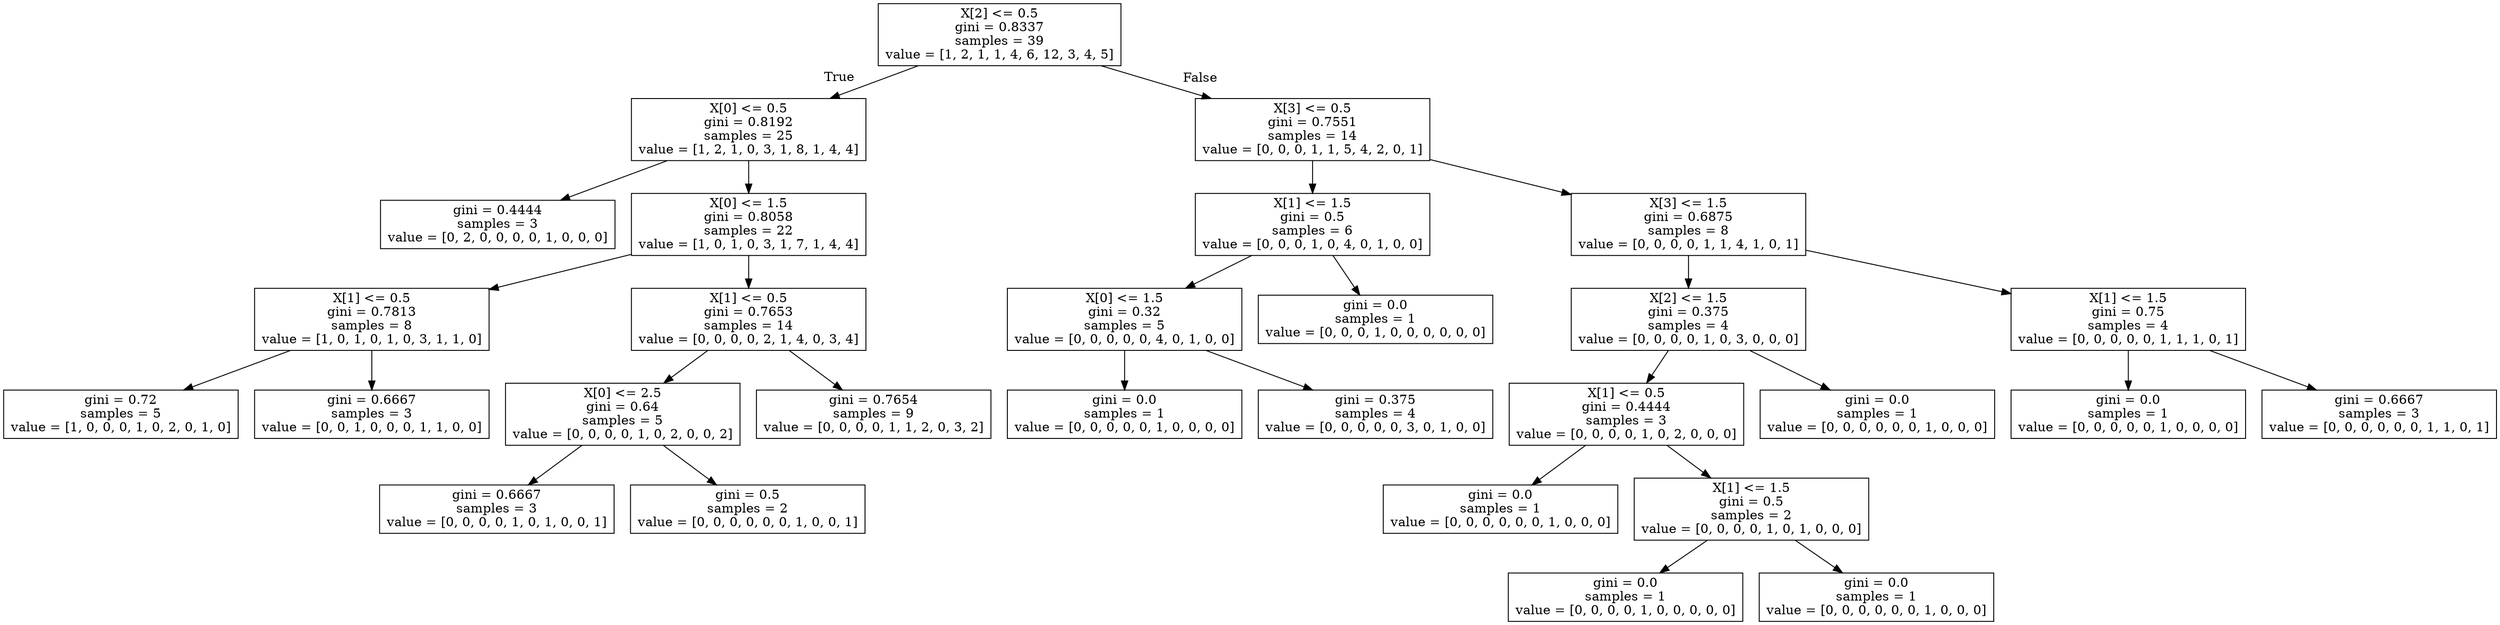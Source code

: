 digraph Tree {
node [shape=box] ;
0 [label="X[2] <= 0.5\ngini = 0.8337\nsamples = 39\nvalue = [1, 2, 1, 1, 4, 6, 12, 3, 4, 5]"] ;
1 [label="X[0] <= 0.5\ngini = 0.8192\nsamples = 25\nvalue = [1, 2, 1, 0, 3, 1, 8, 1, 4, 4]"] ;
0 -> 1 [labeldistance=2.5, labelangle=45, headlabel="True"] ;
2 [label="gini = 0.4444\nsamples = 3\nvalue = [0, 2, 0, 0, 0, 0, 1, 0, 0, 0]"] ;
1 -> 2 ;
3 [label="X[0] <= 1.5\ngini = 0.8058\nsamples = 22\nvalue = [1, 0, 1, 0, 3, 1, 7, 1, 4, 4]"] ;
1 -> 3 ;
4 [label="X[1] <= 0.5\ngini = 0.7813\nsamples = 8\nvalue = [1, 0, 1, 0, 1, 0, 3, 1, 1, 0]"] ;
3 -> 4 ;
5 [label="gini = 0.72\nsamples = 5\nvalue = [1, 0, 0, 0, 1, 0, 2, 0, 1, 0]"] ;
4 -> 5 ;
6 [label="gini = 0.6667\nsamples = 3\nvalue = [0, 0, 1, 0, 0, 0, 1, 1, 0, 0]"] ;
4 -> 6 ;
7 [label="X[1] <= 0.5\ngini = 0.7653\nsamples = 14\nvalue = [0, 0, 0, 0, 2, 1, 4, 0, 3, 4]"] ;
3 -> 7 ;
8 [label="X[0] <= 2.5\ngini = 0.64\nsamples = 5\nvalue = [0, 0, 0, 0, 1, 0, 2, 0, 0, 2]"] ;
7 -> 8 ;
9 [label="gini = 0.6667\nsamples = 3\nvalue = [0, 0, 0, 0, 1, 0, 1, 0, 0, 1]"] ;
8 -> 9 ;
10 [label="gini = 0.5\nsamples = 2\nvalue = [0, 0, 0, 0, 0, 0, 1, 0, 0, 1]"] ;
8 -> 10 ;
11 [label="gini = 0.7654\nsamples = 9\nvalue = [0, 0, 0, 0, 1, 1, 2, 0, 3, 2]"] ;
7 -> 11 ;
12 [label="X[3] <= 0.5\ngini = 0.7551\nsamples = 14\nvalue = [0, 0, 0, 1, 1, 5, 4, 2, 0, 1]"] ;
0 -> 12 [labeldistance=2.5, labelangle=-45, headlabel="False"] ;
13 [label="X[1] <= 1.5\ngini = 0.5\nsamples = 6\nvalue = [0, 0, 0, 1, 0, 4, 0, 1, 0, 0]"] ;
12 -> 13 ;
14 [label="X[0] <= 1.5\ngini = 0.32\nsamples = 5\nvalue = [0, 0, 0, 0, 0, 4, 0, 1, 0, 0]"] ;
13 -> 14 ;
15 [label="gini = 0.0\nsamples = 1\nvalue = [0, 0, 0, 0, 0, 1, 0, 0, 0, 0]"] ;
14 -> 15 ;
16 [label="gini = 0.375\nsamples = 4\nvalue = [0, 0, 0, 0, 0, 3, 0, 1, 0, 0]"] ;
14 -> 16 ;
17 [label="gini = 0.0\nsamples = 1\nvalue = [0, 0, 0, 1, 0, 0, 0, 0, 0, 0]"] ;
13 -> 17 ;
18 [label="X[3] <= 1.5\ngini = 0.6875\nsamples = 8\nvalue = [0, 0, 0, 0, 1, 1, 4, 1, 0, 1]"] ;
12 -> 18 ;
19 [label="X[2] <= 1.5\ngini = 0.375\nsamples = 4\nvalue = [0, 0, 0, 0, 1, 0, 3, 0, 0, 0]"] ;
18 -> 19 ;
20 [label="X[1] <= 0.5\ngini = 0.4444\nsamples = 3\nvalue = [0, 0, 0, 0, 1, 0, 2, 0, 0, 0]"] ;
19 -> 20 ;
21 [label="gini = 0.0\nsamples = 1\nvalue = [0, 0, 0, 0, 0, 0, 1, 0, 0, 0]"] ;
20 -> 21 ;
22 [label="X[1] <= 1.5\ngini = 0.5\nsamples = 2\nvalue = [0, 0, 0, 0, 1, 0, 1, 0, 0, 0]"] ;
20 -> 22 ;
23 [label="gini = 0.0\nsamples = 1\nvalue = [0, 0, 0, 0, 1, 0, 0, 0, 0, 0]"] ;
22 -> 23 ;
24 [label="gini = 0.0\nsamples = 1\nvalue = [0, 0, 0, 0, 0, 0, 1, 0, 0, 0]"] ;
22 -> 24 ;
25 [label="gini = 0.0\nsamples = 1\nvalue = [0, 0, 0, 0, 0, 0, 1, 0, 0, 0]"] ;
19 -> 25 ;
26 [label="X[1] <= 1.5\ngini = 0.75\nsamples = 4\nvalue = [0, 0, 0, 0, 0, 1, 1, 1, 0, 1]"] ;
18 -> 26 ;
27 [label="gini = 0.0\nsamples = 1\nvalue = [0, 0, 0, 0, 0, 1, 0, 0, 0, 0]"] ;
26 -> 27 ;
28 [label="gini = 0.6667\nsamples = 3\nvalue = [0, 0, 0, 0, 0, 0, 1, 1, 0, 1]"] ;
26 -> 28 ;
}